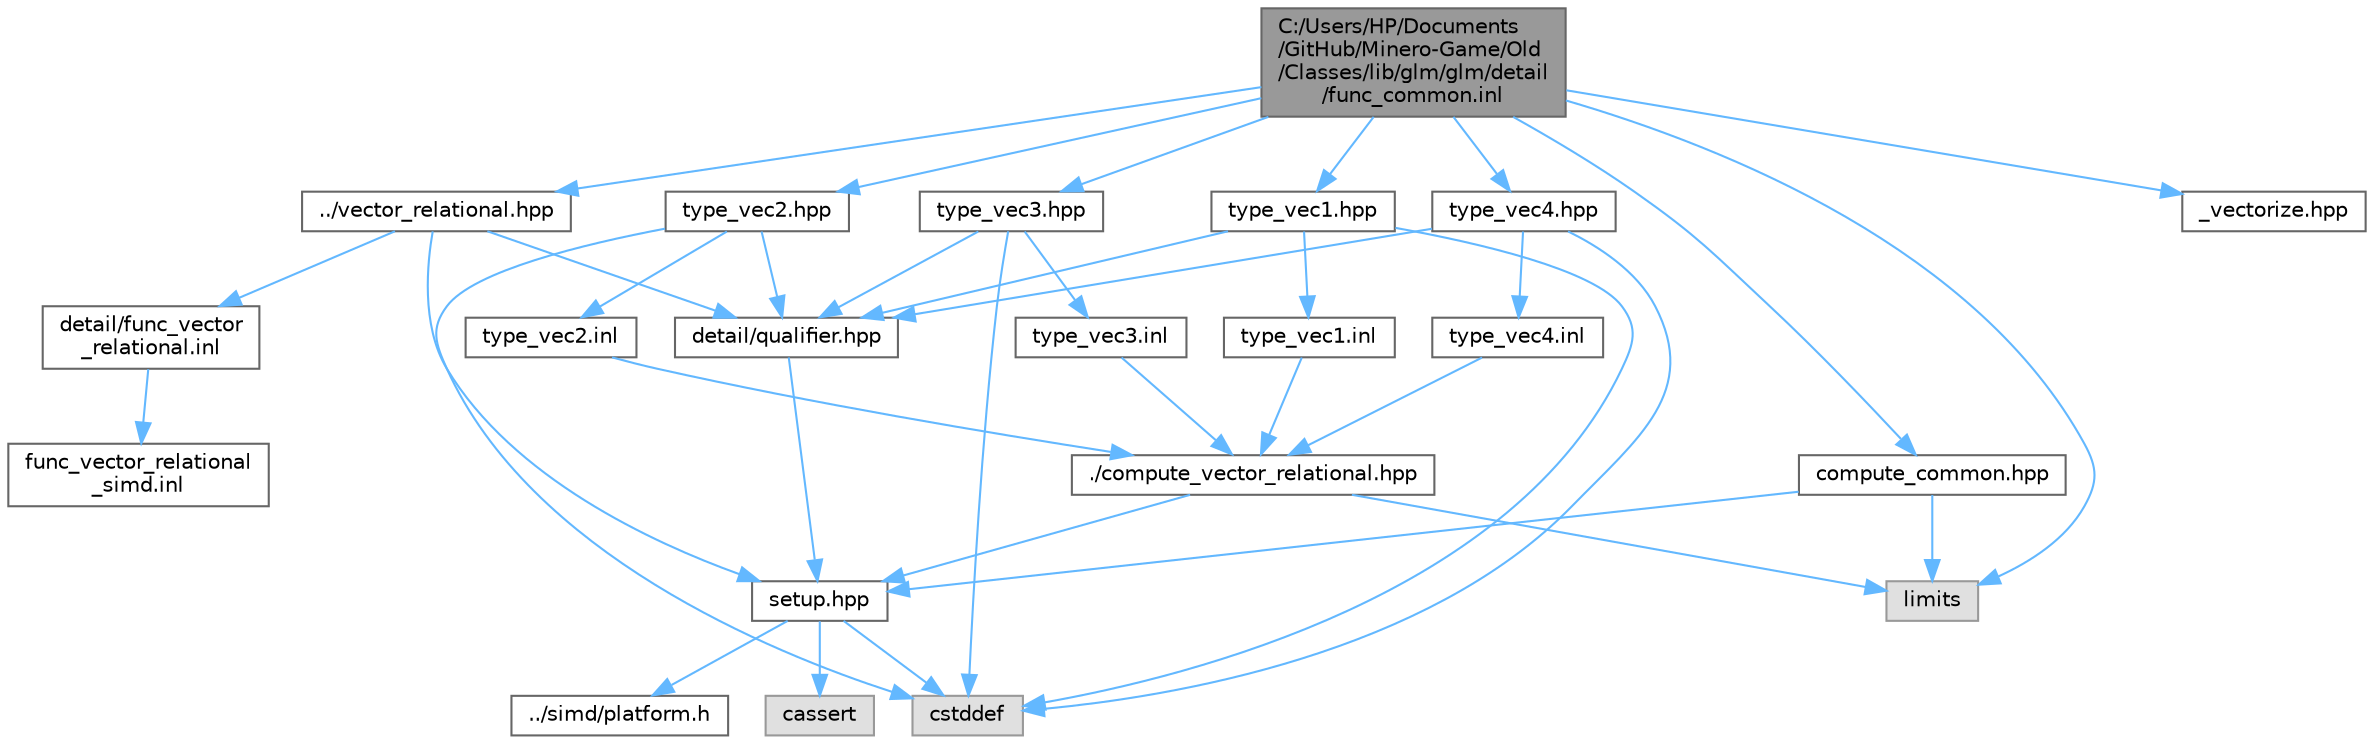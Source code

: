 digraph "C:/Users/HP/Documents/GitHub/Minero-Game/Old/Classes/lib/glm/glm/detail/func_common.inl"
{
 // LATEX_PDF_SIZE
  bgcolor="transparent";
  edge [fontname=Helvetica,fontsize=10,labelfontname=Helvetica,labelfontsize=10];
  node [fontname=Helvetica,fontsize=10,shape=box,height=0.2,width=0.4];
  Node1 [id="Node000001",label="C:/Users/HP/Documents\l/GitHub/Minero-Game/Old\l/Classes/lib/glm/glm/detail\l/func_common.inl",height=0.2,width=0.4,color="gray40", fillcolor="grey60", style="filled", fontcolor="black",tooltip=" "];
  Node1 -> Node2 [id="edge73_Node000001_Node000002",color="steelblue1",style="solid",tooltip=" "];
  Node2 [id="Node000002",label="../vector_relational.hpp",height=0.2,width=0.4,color="grey40", fillcolor="white", style="filled",URL="$_old_2_classes_2lib_2glm_2glm_2vector__relational_8hpp.html",tooltip=" "];
  Node2 -> Node3 [id="edge74_Node000002_Node000003",color="steelblue1",style="solid",tooltip=" "];
  Node3 [id="Node000003",label="detail/qualifier.hpp",height=0.2,width=0.4,color="grey40", fillcolor="white", style="filled",URL="$_old_2_classes_2lib_2glm_2glm_2detail_2qualifier_8hpp.html",tooltip=" "];
  Node3 -> Node4 [id="edge75_Node000003_Node000004",color="steelblue1",style="solid",tooltip=" "];
  Node4 [id="Node000004",label="setup.hpp",height=0.2,width=0.4,color="grey40", fillcolor="white", style="filled",URL="$_old_2_classes_2lib_2glm_2glm_2detail_2setup_8hpp.html",tooltip=" "];
  Node4 -> Node5 [id="edge76_Node000004_Node000005",color="steelblue1",style="solid",tooltip=" "];
  Node5 [id="Node000005",label="cassert",height=0.2,width=0.4,color="grey60", fillcolor="#E0E0E0", style="filled",tooltip=" "];
  Node4 -> Node6 [id="edge77_Node000004_Node000006",color="steelblue1",style="solid",tooltip=" "];
  Node6 [id="Node000006",label="cstddef",height=0.2,width=0.4,color="grey60", fillcolor="#E0E0E0", style="filled",tooltip=" "];
  Node4 -> Node7 [id="edge78_Node000004_Node000007",color="steelblue1",style="solid",tooltip=" "];
  Node7 [id="Node000007",label="../simd/platform.h",height=0.2,width=0.4,color="grey40", fillcolor="white", style="filled",URL="$_old_2_classes_2lib_2glm_2glm_2simd_2platform_8h.html",tooltip=" "];
  Node2 -> Node4 [id="edge79_Node000002_Node000004",color="steelblue1",style="solid",tooltip=" "];
  Node2 -> Node8 [id="edge80_Node000002_Node000008",color="steelblue1",style="solid",tooltip=" "];
  Node8 [id="Node000008",label="detail/func_vector\l_relational.inl",height=0.2,width=0.4,color="grey40", fillcolor="white", style="filled",URL="$_old_2_classes_2lib_2glm_2glm_2detail_2func__vector__relational_8inl.html",tooltip=" "];
  Node8 -> Node9 [id="edge81_Node000008_Node000009",color="steelblue1",style="solid",tooltip=" "];
  Node9 [id="Node000009",label="func_vector_relational\l_simd.inl",height=0.2,width=0.4,color="grey40", fillcolor="white", style="filled",URL="$_old_2_classes_2lib_2glm_2glm_2detail_2func__vector__relational__simd_8inl.html",tooltip=" "];
  Node1 -> Node10 [id="edge82_Node000001_Node000010",color="steelblue1",style="solid",tooltip=" "];
  Node10 [id="Node000010",label="compute_common.hpp",height=0.2,width=0.4,color="grey40", fillcolor="white", style="filled",URL="$_old_2_classes_2lib_2glm_2glm_2detail_2compute__common_8hpp.html",tooltip=" "];
  Node10 -> Node4 [id="edge83_Node000010_Node000004",color="steelblue1",style="solid",tooltip=" "];
  Node10 -> Node11 [id="edge84_Node000010_Node000011",color="steelblue1",style="solid",tooltip=" "];
  Node11 [id="Node000011",label="limits",height=0.2,width=0.4,color="grey60", fillcolor="#E0E0E0", style="filled",tooltip=" "];
  Node1 -> Node12 [id="edge85_Node000001_Node000012",color="steelblue1",style="solid",tooltip=" "];
  Node12 [id="Node000012",label="type_vec1.hpp",height=0.2,width=0.4,color="grey40", fillcolor="white", style="filled",URL="$_old_2_classes_2lib_2glm_2glm_2detail_2type__vec1_8hpp.html",tooltip=" "];
  Node12 -> Node3 [id="edge86_Node000012_Node000003",color="steelblue1",style="solid",tooltip=" "];
  Node12 -> Node6 [id="edge87_Node000012_Node000006",color="steelblue1",style="solid",tooltip=" "];
  Node12 -> Node13 [id="edge88_Node000012_Node000013",color="steelblue1",style="solid",tooltip=" "];
  Node13 [id="Node000013",label="type_vec1.inl",height=0.2,width=0.4,color="grey40", fillcolor="white", style="filled",URL="$_old_2_classes_2lib_2glm_2glm_2detail_2type__vec1_8inl.html",tooltip=" "];
  Node13 -> Node14 [id="edge89_Node000013_Node000014",color="steelblue1",style="solid",tooltip=" "];
  Node14 [id="Node000014",label="./compute_vector_relational.hpp",height=0.2,width=0.4,color="grey40", fillcolor="white", style="filled",URL="$_old_2_classes_2lib_2glm_2glm_2detail_2compute__vector__relational_8hpp.html",tooltip=" "];
  Node14 -> Node4 [id="edge90_Node000014_Node000004",color="steelblue1",style="solid",tooltip=" "];
  Node14 -> Node11 [id="edge91_Node000014_Node000011",color="steelblue1",style="solid",tooltip=" "];
  Node1 -> Node15 [id="edge92_Node000001_Node000015",color="steelblue1",style="solid",tooltip=" "];
  Node15 [id="Node000015",label="type_vec2.hpp",height=0.2,width=0.4,color="grey40", fillcolor="white", style="filled",URL="$_old_2_classes_2lib_2glm_2glm_2detail_2type__vec2_8hpp.html",tooltip=" "];
  Node15 -> Node3 [id="edge93_Node000015_Node000003",color="steelblue1",style="solid",tooltip=" "];
  Node15 -> Node6 [id="edge94_Node000015_Node000006",color="steelblue1",style="solid",tooltip=" "];
  Node15 -> Node16 [id="edge95_Node000015_Node000016",color="steelblue1",style="solid",tooltip=" "];
  Node16 [id="Node000016",label="type_vec2.inl",height=0.2,width=0.4,color="grey40", fillcolor="white", style="filled",URL="$_old_2_classes_2lib_2glm_2glm_2detail_2type__vec2_8inl.html",tooltip=" "];
  Node16 -> Node14 [id="edge96_Node000016_Node000014",color="steelblue1",style="solid",tooltip=" "];
  Node1 -> Node17 [id="edge97_Node000001_Node000017",color="steelblue1",style="solid",tooltip=" "];
  Node17 [id="Node000017",label="type_vec3.hpp",height=0.2,width=0.4,color="grey40", fillcolor="white", style="filled",URL="$_old_2_classes_2lib_2glm_2glm_2detail_2type__vec3_8hpp.html",tooltip=" "];
  Node17 -> Node3 [id="edge98_Node000017_Node000003",color="steelblue1",style="solid",tooltip=" "];
  Node17 -> Node6 [id="edge99_Node000017_Node000006",color="steelblue1",style="solid",tooltip=" "];
  Node17 -> Node18 [id="edge100_Node000017_Node000018",color="steelblue1",style="solid",tooltip=" "];
  Node18 [id="Node000018",label="type_vec3.inl",height=0.2,width=0.4,color="grey40", fillcolor="white", style="filled",URL="$_old_2_classes_2lib_2glm_2glm_2detail_2type__vec3_8inl.html",tooltip=" "];
  Node18 -> Node14 [id="edge101_Node000018_Node000014",color="steelblue1",style="solid",tooltip=" "];
  Node1 -> Node19 [id="edge102_Node000001_Node000019",color="steelblue1",style="solid",tooltip=" "];
  Node19 [id="Node000019",label="type_vec4.hpp",height=0.2,width=0.4,color="grey40", fillcolor="white", style="filled",URL="$_old_2_classes_2lib_2glm_2glm_2detail_2type__vec4_8hpp.html",tooltip=" "];
  Node19 -> Node3 [id="edge103_Node000019_Node000003",color="steelblue1",style="solid",tooltip=" "];
  Node19 -> Node6 [id="edge104_Node000019_Node000006",color="steelblue1",style="solid",tooltip=" "];
  Node19 -> Node20 [id="edge105_Node000019_Node000020",color="steelblue1",style="solid",tooltip=" "];
  Node20 [id="Node000020",label="type_vec4.inl",height=0.2,width=0.4,color="grey40", fillcolor="white", style="filled",URL="$_old_2_classes_2lib_2glm_2glm_2detail_2type__vec4_8inl.html",tooltip=" "];
  Node20 -> Node14 [id="edge106_Node000020_Node000014",color="steelblue1",style="solid",tooltip=" "];
  Node1 -> Node21 [id="edge107_Node000001_Node000021",color="steelblue1",style="solid",tooltip=" "];
  Node21 [id="Node000021",label="_vectorize.hpp",height=0.2,width=0.4,color="grey40", fillcolor="white", style="filled",URL="$_old_2_classes_2lib_2glm_2glm_2detail_2__vectorize_8hpp.html",tooltip=" "];
  Node1 -> Node11 [id="edge108_Node000001_Node000011",color="steelblue1",style="solid",tooltip=" "];
}
